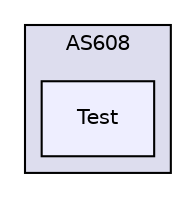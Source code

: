 digraph "E:/Glasgow Course Works/Realtime Embeded Programming/Project files/CourseProject/Attendance-recording-system/src/AS608/Test" {
  compound=true
  node [ fontsize="10", fontname="Helvetica"];
  edge [ labelfontsize="10", labelfontname="Helvetica"];
  subgraph clusterdir_b3255a4687f8767dd653a975ef6d9c5b {
    graph [ bgcolor="#ddddee", pencolor="black", label="AS608" fontname="Helvetica", fontsize="10", URL="dir_b3255a4687f8767dd653a975ef6d9c5b.html"]
  dir_ed9c115a1daa18681662f79b40cf7c84 [shape=box, label="Test", style="filled", fillcolor="#eeeeff", pencolor="black", URL="dir_ed9c115a1daa18681662f79b40cf7c84.html"];
  }
}
